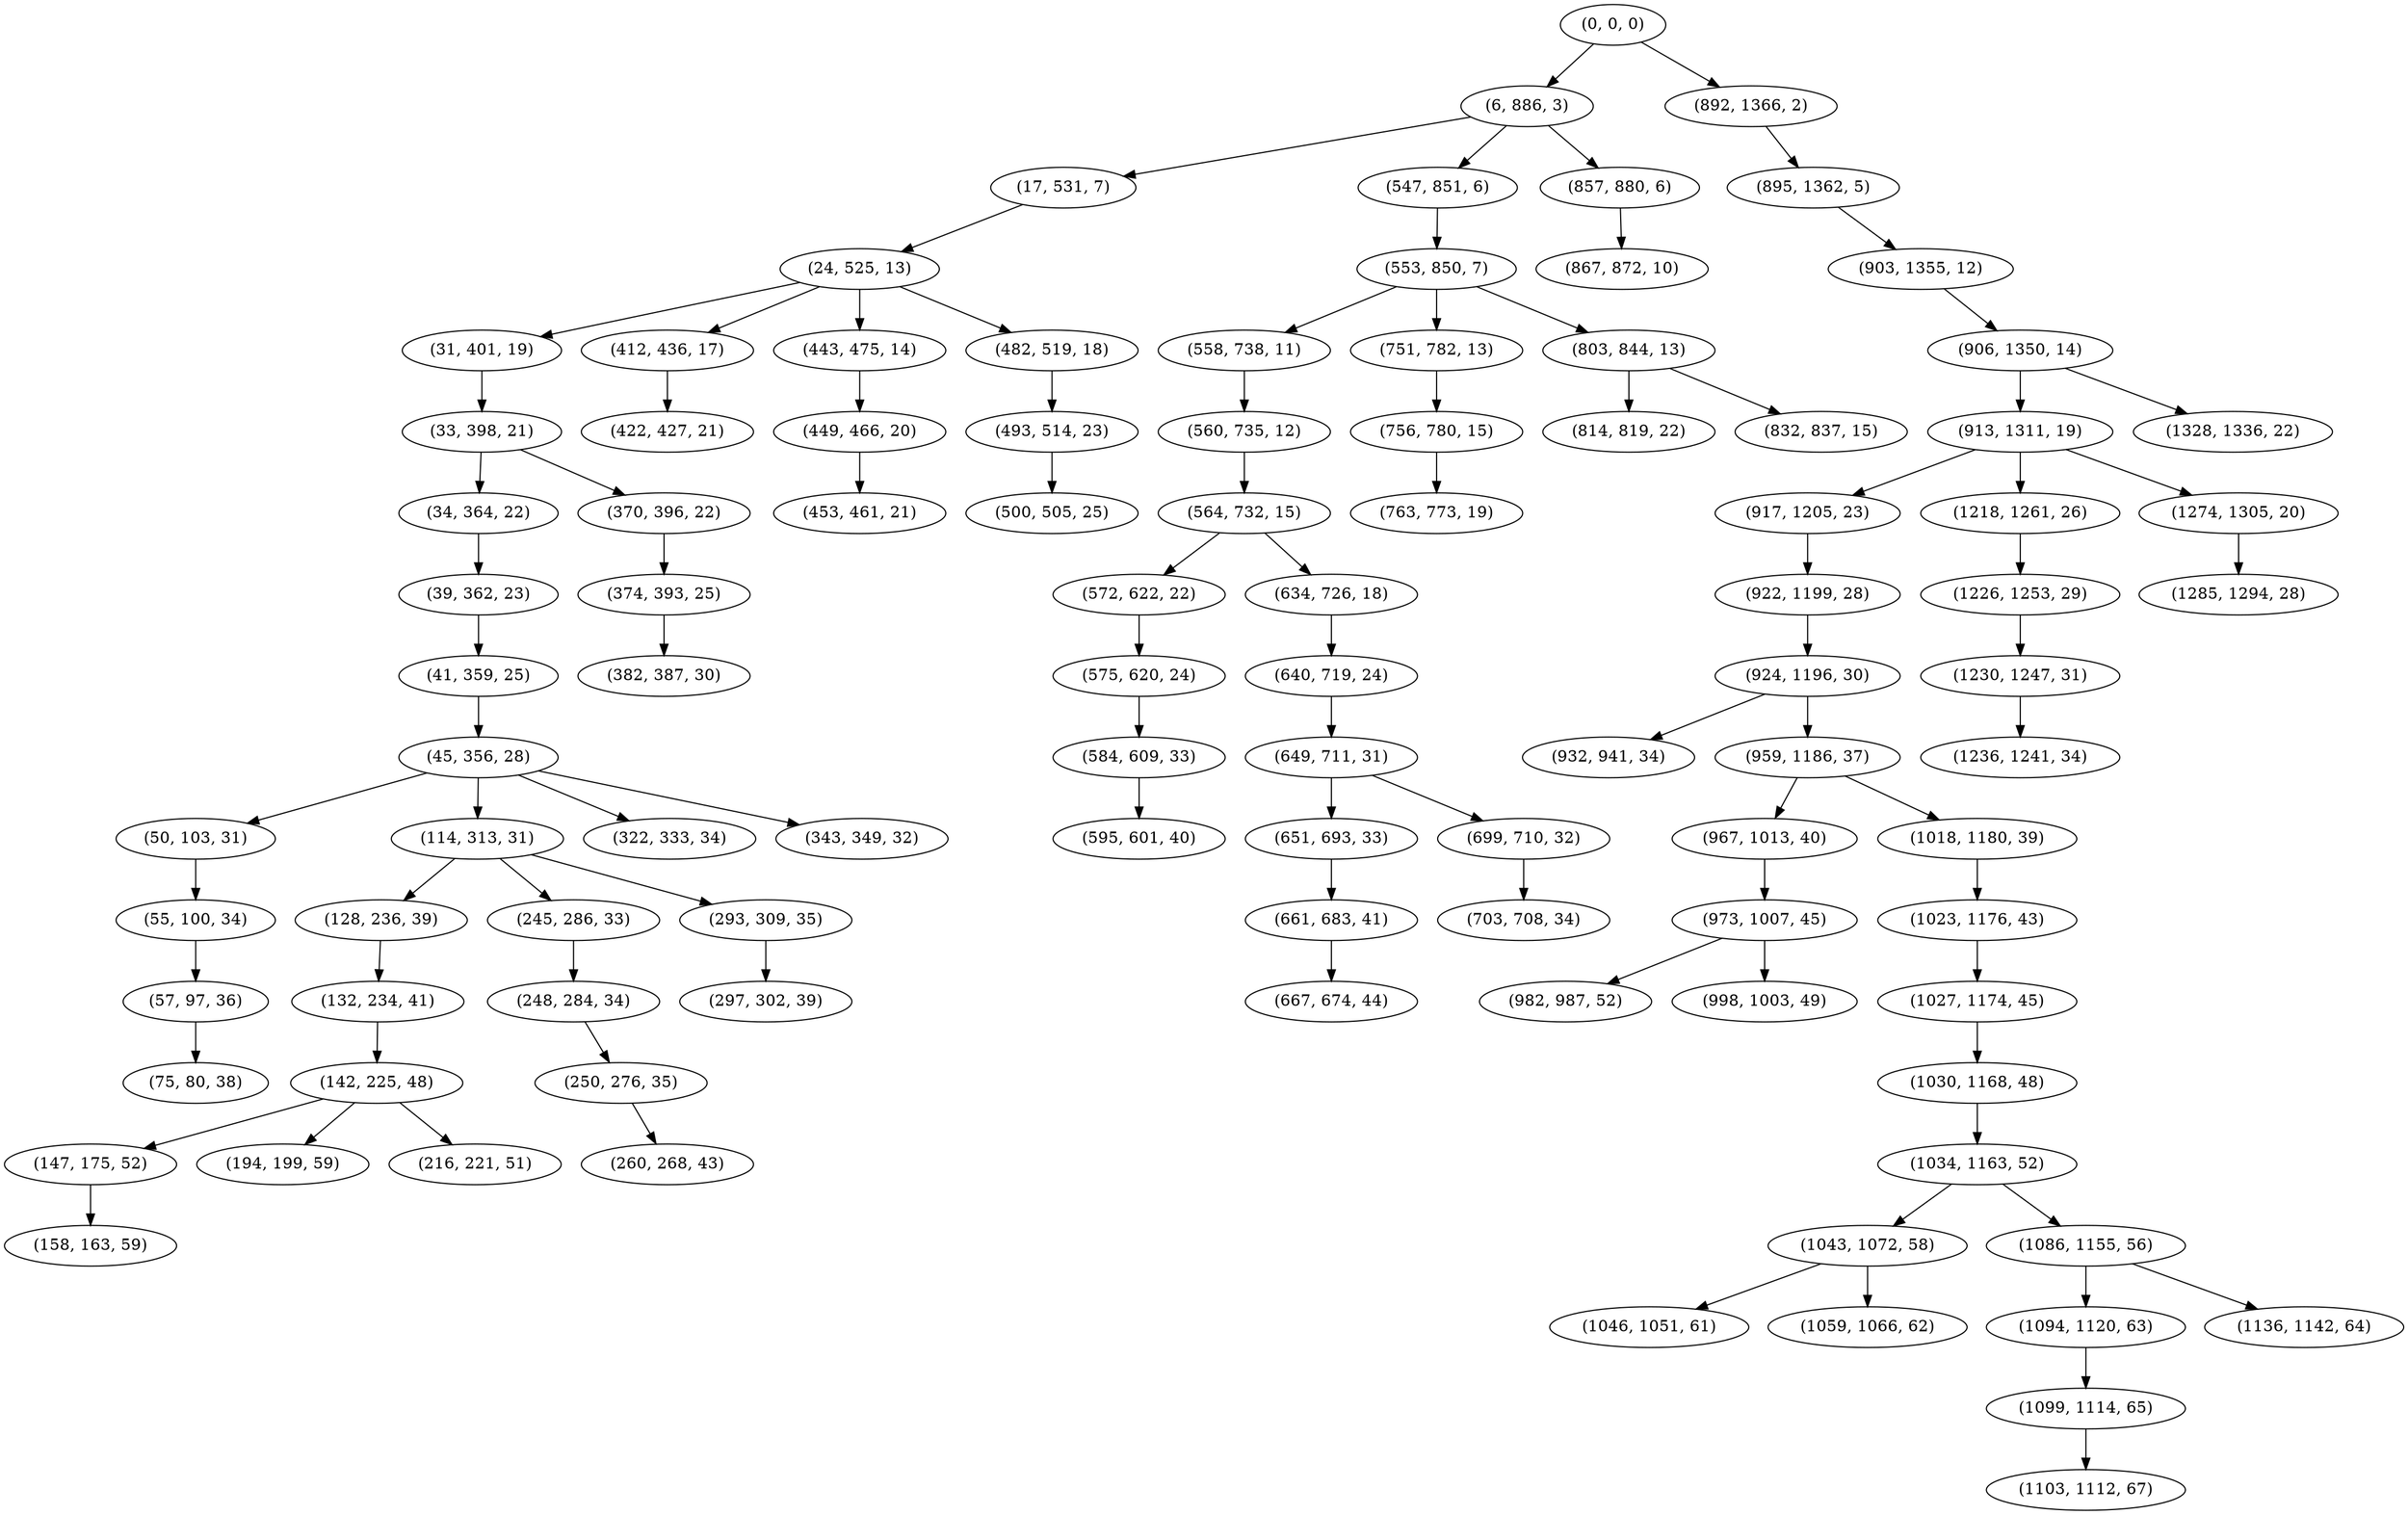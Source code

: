 digraph tree {
    "(0, 0, 0)";
    "(6, 886, 3)";
    "(17, 531, 7)";
    "(24, 525, 13)";
    "(31, 401, 19)";
    "(33, 398, 21)";
    "(34, 364, 22)";
    "(39, 362, 23)";
    "(41, 359, 25)";
    "(45, 356, 28)";
    "(50, 103, 31)";
    "(55, 100, 34)";
    "(57, 97, 36)";
    "(75, 80, 38)";
    "(114, 313, 31)";
    "(128, 236, 39)";
    "(132, 234, 41)";
    "(142, 225, 48)";
    "(147, 175, 52)";
    "(158, 163, 59)";
    "(194, 199, 59)";
    "(216, 221, 51)";
    "(245, 286, 33)";
    "(248, 284, 34)";
    "(250, 276, 35)";
    "(260, 268, 43)";
    "(293, 309, 35)";
    "(297, 302, 39)";
    "(322, 333, 34)";
    "(343, 349, 32)";
    "(370, 396, 22)";
    "(374, 393, 25)";
    "(382, 387, 30)";
    "(412, 436, 17)";
    "(422, 427, 21)";
    "(443, 475, 14)";
    "(449, 466, 20)";
    "(453, 461, 21)";
    "(482, 519, 18)";
    "(493, 514, 23)";
    "(500, 505, 25)";
    "(547, 851, 6)";
    "(553, 850, 7)";
    "(558, 738, 11)";
    "(560, 735, 12)";
    "(564, 732, 15)";
    "(572, 622, 22)";
    "(575, 620, 24)";
    "(584, 609, 33)";
    "(595, 601, 40)";
    "(634, 726, 18)";
    "(640, 719, 24)";
    "(649, 711, 31)";
    "(651, 693, 33)";
    "(661, 683, 41)";
    "(667, 674, 44)";
    "(699, 710, 32)";
    "(703, 708, 34)";
    "(751, 782, 13)";
    "(756, 780, 15)";
    "(763, 773, 19)";
    "(803, 844, 13)";
    "(814, 819, 22)";
    "(832, 837, 15)";
    "(857, 880, 6)";
    "(867, 872, 10)";
    "(892, 1366, 2)";
    "(895, 1362, 5)";
    "(903, 1355, 12)";
    "(906, 1350, 14)";
    "(913, 1311, 19)";
    "(917, 1205, 23)";
    "(922, 1199, 28)";
    "(924, 1196, 30)";
    "(932, 941, 34)";
    "(959, 1186, 37)";
    "(967, 1013, 40)";
    "(973, 1007, 45)";
    "(982, 987, 52)";
    "(998, 1003, 49)";
    "(1018, 1180, 39)";
    "(1023, 1176, 43)";
    "(1027, 1174, 45)";
    "(1030, 1168, 48)";
    "(1034, 1163, 52)";
    "(1043, 1072, 58)";
    "(1046, 1051, 61)";
    "(1059, 1066, 62)";
    "(1086, 1155, 56)";
    "(1094, 1120, 63)";
    "(1099, 1114, 65)";
    "(1103, 1112, 67)";
    "(1136, 1142, 64)";
    "(1218, 1261, 26)";
    "(1226, 1253, 29)";
    "(1230, 1247, 31)";
    "(1236, 1241, 34)";
    "(1274, 1305, 20)";
    "(1285, 1294, 28)";
    "(1328, 1336, 22)";
    "(0, 0, 0)" -> "(6, 886, 3)";
    "(0, 0, 0)" -> "(892, 1366, 2)";
    "(6, 886, 3)" -> "(17, 531, 7)";
    "(6, 886, 3)" -> "(547, 851, 6)";
    "(6, 886, 3)" -> "(857, 880, 6)";
    "(17, 531, 7)" -> "(24, 525, 13)";
    "(24, 525, 13)" -> "(31, 401, 19)";
    "(24, 525, 13)" -> "(412, 436, 17)";
    "(24, 525, 13)" -> "(443, 475, 14)";
    "(24, 525, 13)" -> "(482, 519, 18)";
    "(31, 401, 19)" -> "(33, 398, 21)";
    "(33, 398, 21)" -> "(34, 364, 22)";
    "(33, 398, 21)" -> "(370, 396, 22)";
    "(34, 364, 22)" -> "(39, 362, 23)";
    "(39, 362, 23)" -> "(41, 359, 25)";
    "(41, 359, 25)" -> "(45, 356, 28)";
    "(45, 356, 28)" -> "(50, 103, 31)";
    "(45, 356, 28)" -> "(114, 313, 31)";
    "(45, 356, 28)" -> "(322, 333, 34)";
    "(45, 356, 28)" -> "(343, 349, 32)";
    "(50, 103, 31)" -> "(55, 100, 34)";
    "(55, 100, 34)" -> "(57, 97, 36)";
    "(57, 97, 36)" -> "(75, 80, 38)";
    "(114, 313, 31)" -> "(128, 236, 39)";
    "(114, 313, 31)" -> "(245, 286, 33)";
    "(114, 313, 31)" -> "(293, 309, 35)";
    "(128, 236, 39)" -> "(132, 234, 41)";
    "(132, 234, 41)" -> "(142, 225, 48)";
    "(142, 225, 48)" -> "(147, 175, 52)";
    "(142, 225, 48)" -> "(194, 199, 59)";
    "(142, 225, 48)" -> "(216, 221, 51)";
    "(147, 175, 52)" -> "(158, 163, 59)";
    "(245, 286, 33)" -> "(248, 284, 34)";
    "(248, 284, 34)" -> "(250, 276, 35)";
    "(250, 276, 35)" -> "(260, 268, 43)";
    "(293, 309, 35)" -> "(297, 302, 39)";
    "(370, 396, 22)" -> "(374, 393, 25)";
    "(374, 393, 25)" -> "(382, 387, 30)";
    "(412, 436, 17)" -> "(422, 427, 21)";
    "(443, 475, 14)" -> "(449, 466, 20)";
    "(449, 466, 20)" -> "(453, 461, 21)";
    "(482, 519, 18)" -> "(493, 514, 23)";
    "(493, 514, 23)" -> "(500, 505, 25)";
    "(547, 851, 6)" -> "(553, 850, 7)";
    "(553, 850, 7)" -> "(558, 738, 11)";
    "(553, 850, 7)" -> "(751, 782, 13)";
    "(553, 850, 7)" -> "(803, 844, 13)";
    "(558, 738, 11)" -> "(560, 735, 12)";
    "(560, 735, 12)" -> "(564, 732, 15)";
    "(564, 732, 15)" -> "(572, 622, 22)";
    "(564, 732, 15)" -> "(634, 726, 18)";
    "(572, 622, 22)" -> "(575, 620, 24)";
    "(575, 620, 24)" -> "(584, 609, 33)";
    "(584, 609, 33)" -> "(595, 601, 40)";
    "(634, 726, 18)" -> "(640, 719, 24)";
    "(640, 719, 24)" -> "(649, 711, 31)";
    "(649, 711, 31)" -> "(651, 693, 33)";
    "(649, 711, 31)" -> "(699, 710, 32)";
    "(651, 693, 33)" -> "(661, 683, 41)";
    "(661, 683, 41)" -> "(667, 674, 44)";
    "(699, 710, 32)" -> "(703, 708, 34)";
    "(751, 782, 13)" -> "(756, 780, 15)";
    "(756, 780, 15)" -> "(763, 773, 19)";
    "(803, 844, 13)" -> "(814, 819, 22)";
    "(803, 844, 13)" -> "(832, 837, 15)";
    "(857, 880, 6)" -> "(867, 872, 10)";
    "(892, 1366, 2)" -> "(895, 1362, 5)";
    "(895, 1362, 5)" -> "(903, 1355, 12)";
    "(903, 1355, 12)" -> "(906, 1350, 14)";
    "(906, 1350, 14)" -> "(913, 1311, 19)";
    "(906, 1350, 14)" -> "(1328, 1336, 22)";
    "(913, 1311, 19)" -> "(917, 1205, 23)";
    "(913, 1311, 19)" -> "(1218, 1261, 26)";
    "(913, 1311, 19)" -> "(1274, 1305, 20)";
    "(917, 1205, 23)" -> "(922, 1199, 28)";
    "(922, 1199, 28)" -> "(924, 1196, 30)";
    "(924, 1196, 30)" -> "(932, 941, 34)";
    "(924, 1196, 30)" -> "(959, 1186, 37)";
    "(959, 1186, 37)" -> "(967, 1013, 40)";
    "(959, 1186, 37)" -> "(1018, 1180, 39)";
    "(967, 1013, 40)" -> "(973, 1007, 45)";
    "(973, 1007, 45)" -> "(982, 987, 52)";
    "(973, 1007, 45)" -> "(998, 1003, 49)";
    "(1018, 1180, 39)" -> "(1023, 1176, 43)";
    "(1023, 1176, 43)" -> "(1027, 1174, 45)";
    "(1027, 1174, 45)" -> "(1030, 1168, 48)";
    "(1030, 1168, 48)" -> "(1034, 1163, 52)";
    "(1034, 1163, 52)" -> "(1043, 1072, 58)";
    "(1034, 1163, 52)" -> "(1086, 1155, 56)";
    "(1043, 1072, 58)" -> "(1046, 1051, 61)";
    "(1043, 1072, 58)" -> "(1059, 1066, 62)";
    "(1086, 1155, 56)" -> "(1094, 1120, 63)";
    "(1086, 1155, 56)" -> "(1136, 1142, 64)";
    "(1094, 1120, 63)" -> "(1099, 1114, 65)";
    "(1099, 1114, 65)" -> "(1103, 1112, 67)";
    "(1218, 1261, 26)" -> "(1226, 1253, 29)";
    "(1226, 1253, 29)" -> "(1230, 1247, 31)";
    "(1230, 1247, 31)" -> "(1236, 1241, 34)";
    "(1274, 1305, 20)" -> "(1285, 1294, 28)";
}
